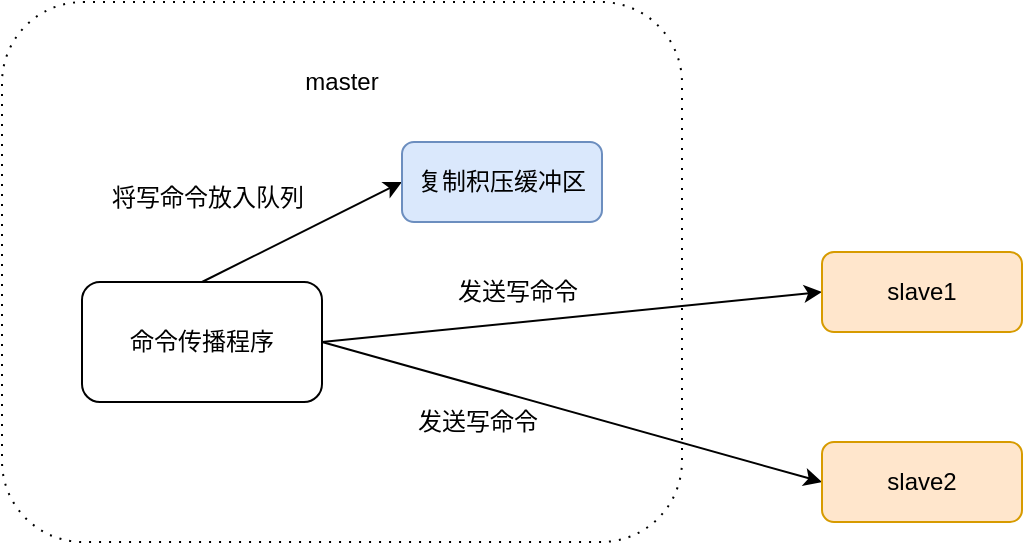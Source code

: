 <mxfile version="14.1.8" type="github">
  <diagram id="tCljcDxRBoMlGk4P-c9q" name="Page-1">
    <mxGraphModel dx="1426" dy="771" grid="1" gridSize="10" guides="1" tooltips="1" connect="1" arrows="1" fold="1" page="1" pageScale="1" pageWidth="827" pageHeight="1169" math="0" shadow="0">
      <root>
        <mxCell id="0" />
        <mxCell id="1" parent="0" />
        <mxCell id="XU56r5Qt3jW2Y6eBHJ7n-3" value="" style="shape=ext;rounded=1;html=1;whiteSpace=wrap;dashed=1;dashPattern=1 4;" vertex="1" parent="1">
          <mxGeometry x="90" y="120" width="340" height="270" as="geometry" />
        </mxCell>
        <mxCell id="XU56r5Qt3jW2Y6eBHJ7n-5" style="rounded=0;orthogonalLoop=1;jettySize=auto;html=1;exitX=0.5;exitY=0;exitDx=0;exitDy=0;entryX=0;entryY=0.5;entryDx=0;entryDy=0;" edge="1" parent="1" source="XU56r5Qt3jW2Y6eBHJ7n-1" target="XU56r5Qt3jW2Y6eBHJ7n-2">
          <mxGeometry relative="1" as="geometry" />
        </mxCell>
        <mxCell id="XU56r5Qt3jW2Y6eBHJ7n-8" style="rounded=0;orthogonalLoop=1;jettySize=auto;html=1;exitX=1;exitY=0.5;exitDx=0;exitDy=0;entryX=0;entryY=0.5;entryDx=0;entryDy=0;" edge="1" parent="1" source="XU56r5Qt3jW2Y6eBHJ7n-1" target="XU56r5Qt3jW2Y6eBHJ7n-6">
          <mxGeometry relative="1" as="geometry" />
        </mxCell>
        <mxCell id="XU56r5Qt3jW2Y6eBHJ7n-9" style="edgeStyle=none;rounded=0;orthogonalLoop=1;jettySize=auto;html=1;exitX=1;exitY=0.5;exitDx=0;exitDy=0;entryX=0;entryY=0.5;entryDx=0;entryDy=0;" edge="1" parent="1" source="XU56r5Qt3jW2Y6eBHJ7n-1" target="XU56r5Qt3jW2Y6eBHJ7n-7">
          <mxGeometry relative="1" as="geometry" />
        </mxCell>
        <mxCell id="XU56r5Qt3jW2Y6eBHJ7n-1" value="命令传播程序" style="rounded=1;whiteSpace=wrap;html=1;" vertex="1" parent="1">
          <mxGeometry x="130" y="260" width="120" height="60" as="geometry" />
        </mxCell>
        <mxCell id="XU56r5Qt3jW2Y6eBHJ7n-2" value="复制积压缓冲区" style="rounded=1;whiteSpace=wrap;html=1;fillColor=#dae8fc;strokeColor=#6c8ebf;" vertex="1" parent="1">
          <mxGeometry x="290" y="190" width="100" height="40" as="geometry" />
        </mxCell>
        <mxCell id="XU56r5Qt3jW2Y6eBHJ7n-4" value="master" style="text;html=1;strokeColor=none;fillColor=none;align=center;verticalAlign=middle;whiteSpace=wrap;rounded=0;" vertex="1" parent="1">
          <mxGeometry x="240" y="150" width="40" height="20" as="geometry" />
        </mxCell>
        <mxCell id="XU56r5Qt3jW2Y6eBHJ7n-6" value="slave1" style="rounded=1;whiteSpace=wrap;html=1;fillColor=#ffe6cc;strokeColor=#d79b00;" vertex="1" parent="1">
          <mxGeometry x="500" y="245" width="100" height="40" as="geometry" />
        </mxCell>
        <mxCell id="XU56r5Qt3jW2Y6eBHJ7n-7" value="slave2" style="rounded=1;whiteSpace=wrap;html=1;fillColor=#ffe6cc;strokeColor=#d79b00;" vertex="1" parent="1">
          <mxGeometry x="500" y="340" width="100" height="40" as="geometry" />
        </mxCell>
        <mxCell id="XU56r5Qt3jW2Y6eBHJ7n-10" value="发送写命令" style="text;html=1;strokeColor=none;fillColor=none;align=center;verticalAlign=middle;whiteSpace=wrap;rounded=0;" vertex="1" parent="1">
          <mxGeometry x="280" y="320" width="96" height="20" as="geometry" />
        </mxCell>
        <mxCell id="XU56r5Qt3jW2Y6eBHJ7n-11" value="将写命令放入队列" style="text;html=1;strokeColor=none;fillColor=none;align=center;verticalAlign=middle;whiteSpace=wrap;rounded=0;" vertex="1" parent="1">
          <mxGeometry x="130" y="205" width="126" height="25" as="geometry" />
        </mxCell>
        <mxCell id="XU56r5Qt3jW2Y6eBHJ7n-12" value="发送写命令" style="text;html=1;strokeColor=none;fillColor=none;align=center;verticalAlign=middle;whiteSpace=wrap;rounded=0;" vertex="1" parent="1">
          <mxGeometry x="300" y="255" width="96" height="20" as="geometry" />
        </mxCell>
      </root>
    </mxGraphModel>
  </diagram>
</mxfile>
